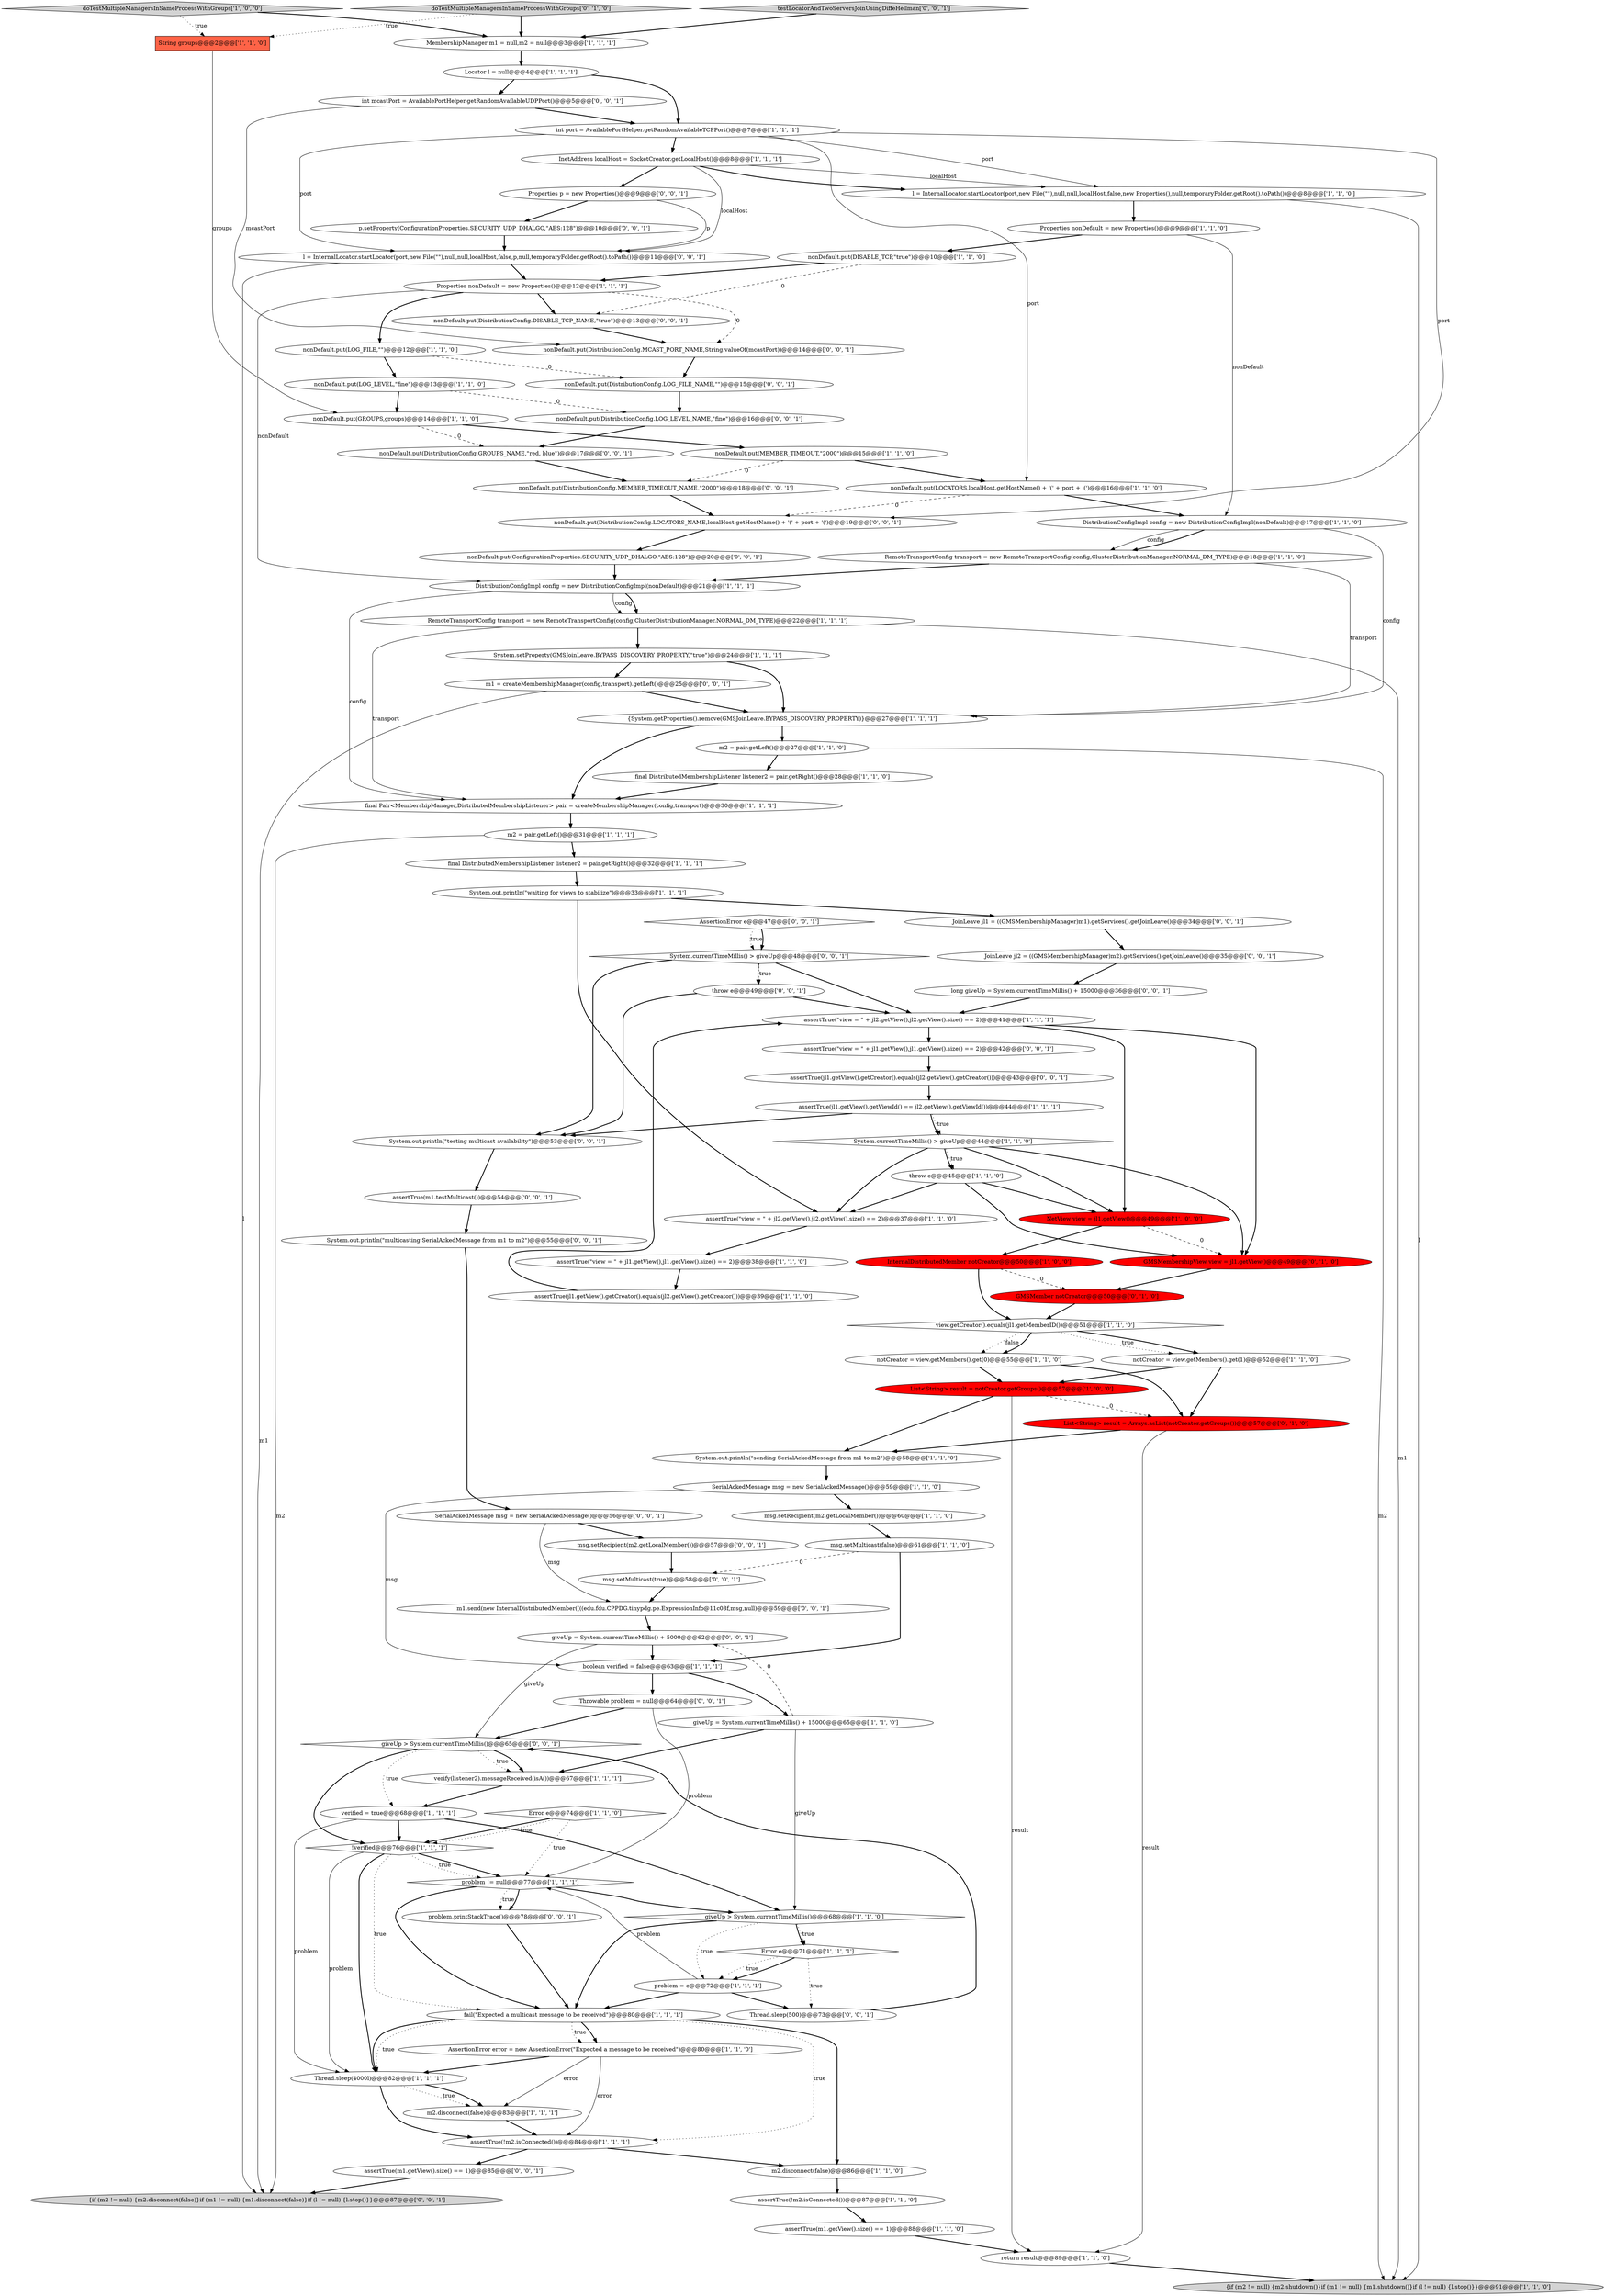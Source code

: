 digraph {
74 [style = filled, label = "JoinLeave jl1 = ((GMSMembershipManager)m1).getServices().getJoinLeave()@@@34@@@['0', '0', '1']", fillcolor = white, shape = ellipse image = "AAA0AAABBB3BBB"];
82 [style = filled, label = "nonDefault.put(DistributionConfig.MEMBER_TIMEOUT_NAME,\"2000\")@@@18@@@['0', '0', '1']", fillcolor = white, shape = ellipse image = "AAA0AAABBB3BBB"];
6 [style = filled, label = "assertTrue(!m2.isConnected())@@@87@@@['1', '1', '0']", fillcolor = white, shape = ellipse image = "AAA0AAABBB1BBB"];
46 [style = filled, label = "RemoteTransportConfig transport = new RemoteTransportConfig(config,ClusterDistributionManager.NORMAL_DM_TYPE)@@@22@@@['1', '1', '1']", fillcolor = white, shape = ellipse image = "AAA0AAABBB1BBB"];
9 [style = filled, label = "List<String> result = notCreator.getGroups()@@@57@@@['1', '0', '0']", fillcolor = red, shape = ellipse image = "AAA1AAABBB1BBB"];
32 [style = filled, label = "System.out.println(\"sending SerialAckedMessage from m1 to m2\")@@@58@@@['1', '1', '0']", fillcolor = white, shape = ellipse image = "AAA0AAABBB1BBB"];
65 [style = filled, label = "List<String> result = Arrays.asList(notCreator.getGroups())@@@57@@@['0', '1', '0']", fillcolor = red, shape = ellipse image = "AAA1AAABBB2BBB"];
93 [style = filled, label = "m1.send(new InternalDistributedMember((((edu.fdu.CPPDG.tinypdg.pe.ExpressionInfo@11c08f,msg,null)@@@59@@@['0', '0', '1']", fillcolor = white, shape = ellipse image = "AAA0AAABBB3BBB"];
66 [style = filled, label = "GMSMember notCreator@@@50@@@['0', '1', '0']", fillcolor = red, shape = ellipse image = "AAA1AAABBB2BBB"];
87 [style = filled, label = "System.currentTimeMillis() > giveUp@@@48@@@['0', '0', '1']", fillcolor = white, shape = diamond image = "AAA0AAABBB3BBB"];
77 [style = filled, label = "giveUp = System.currentTimeMillis() + 5000@@@62@@@['0', '0', '1']", fillcolor = white, shape = ellipse image = "AAA0AAABBB3BBB"];
81 [style = filled, label = "m1 = createMembershipManager(config,transport).getLeft()@@@25@@@['0', '0', '1']", fillcolor = white, shape = ellipse image = "AAA0AAABBB3BBB"];
101 [style = filled, label = "System.out.println(\"multicasting SerialAckedMessage from m1 to m2\")@@@55@@@['0', '0', '1']", fillcolor = white, shape = ellipse image = "AAA0AAABBB3BBB"];
31 [style = filled, label = "throw e@@@45@@@['1', '1', '0']", fillcolor = white, shape = ellipse image = "AAA0AAABBB1BBB"];
86 [style = filled, label = "SerialAckedMessage msg = new SerialAckedMessage()@@@56@@@['0', '0', '1']", fillcolor = white, shape = ellipse image = "AAA0AAABBB3BBB"];
1 [style = filled, label = "nonDefault.put(LOG_LEVEL,\"fine\")@@@13@@@['1', '1', '0']", fillcolor = white, shape = ellipse image = "AAA0AAABBB1BBB"];
22 [style = filled, label = "nonDefault.put(MEMBER_TIMEOUT,\"2000\")@@@15@@@['1', '1', '0']", fillcolor = white, shape = ellipse image = "AAA0AAABBB1BBB"];
44 [style = filled, label = "assertTrue(jl1.getView().getViewId() == jl2.getView().getViewId())@@@44@@@['1', '1', '1']", fillcolor = white, shape = ellipse image = "AAA0AAABBB1BBB"];
84 [style = filled, label = "throw e@@@49@@@['0', '0', '1']", fillcolor = white, shape = ellipse image = "AAA0AAABBB3BBB"];
71 [style = filled, label = "assertTrue(m1.testMulticast())@@@54@@@['0', '0', '1']", fillcolor = white, shape = ellipse image = "AAA0AAABBB3BBB"];
5 [style = filled, label = "DistributionConfigImpl config = new DistributionConfigImpl(nonDefault)@@@21@@@['1', '1', '1']", fillcolor = white, shape = ellipse image = "AAA0AAABBB1BBB"];
103 [style = filled, label = "nonDefault.put(DistributionConfig.LOG_FILE_NAME,\"\")@@@15@@@['0', '0', '1']", fillcolor = white, shape = ellipse image = "AAA0AAABBB3BBB"];
42 [style = filled, label = "final Pair<MembershipManager,DistributedMembershipListener> pair = createMembershipManager(config,transport)@@@30@@@['1', '1', '1']", fillcolor = white, shape = ellipse image = "AAA0AAABBB1BBB"];
38 [style = filled, label = "m2.disconnect(false)@@@86@@@['1', '1', '0']", fillcolor = white, shape = ellipse image = "AAA0AAABBB1BBB"];
96 [style = filled, label = "msg.setMulticast(true)@@@58@@@['0', '0', '1']", fillcolor = white, shape = ellipse image = "AAA0AAABBB3BBB"];
26 [style = filled, label = "Properties nonDefault = new Properties()@@@9@@@['1', '1', '0']", fillcolor = white, shape = ellipse image = "AAA0AAABBB1BBB"];
47 [style = filled, label = "assertTrue(jl1.getView().getCreator().equals(jl2.getView().getCreator()))@@@39@@@['1', '1', '0']", fillcolor = white, shape = ellipse image = "AAA0AAABBB1BBB"];
79 [style = filled, label = "assertTrue(m1.getView().size() == 1)@@@85@@@['0', '0', '1']", fillcolor = white, shape = ellipse image = "AAA0AAABBB3BBB"];
58 [style = filled, label = "Error e@@@74@@@['1', '1', '0']", fillcolor = white, shape = diamond image = "AAA0AAABBB1BBB"];
43 [style = filled, label = "verify(listener2).messageReceived(isA())@@@67@@@['1', '1', '1']", fillcolor = white, shape = ellipse image = "AAA0AAABBB1BBB"];
13 [style = filled, label = "{if (m2 != null) {m2.shutdown()}if (m1 != null) {m1.shutdown()}if (l != null) {l.stop()}}@@@91@@@['1', '1', '0']", fillcolor = lightgray, shape = ellipse image = "AAA0AAABBB1BBB"];
60 [style = filled, label = "assertTrue(\"view = \" + jl2.getView(),jl2.getView().size() == 2)@@@37@@@['1', '1', '0']", fillcolor = white, shape = ellipse image = "AAA0AAABBB1BBB"];
50 [style = filled, label = "nonDefault.put(LOG_FILE,\"\")@@@12@@@['1', '1', '0']", fillcolor = white, shape = ellipse image = "AAA0AAABBB1BBB"];
52 [style = filled, label = "notCreator = view.getMembers().get(0)@@@55@@@['1', '1', '0']", fillcolor = white, shape = ellipse image = "AAA0AAABBB1BBB"];
23 [style = filled, label = "return result@@@89@@@['1', '1', '0']", fillcolor = white, shape = ellipse image = "AAA0AAABBB1BBB"];
36 [style = filled, label = "msg.setRecipient(m2.getLocalMember())@@@60@@@['1', '1', '0']", fillcolor = white, shape = ellipse image = "AAA0AAABBB1BBB"];
68 [style = filled, label = "int mcastPort = AvailablePortHelper.getRandomAvailableUDPPort()@@@5@@@['0', '0', '1']", fillcolor = white, shape = ellipse image = "AAA0AAABBB3BBB"];
99 [style = filled, label = "AssertionError e@@@47@@@['0', '0', '1']", fillcolor = white, shape = diamond image = "AAA0AAABBB3BBB"];
59 [style = filled, label = "String groups@@@2@@@['1', '1', '0']", fillcolor = tomato, shape = box image = "AAA0AAABBB1BBB"];
10 [style = filled, label = "int port = AvailablePortHelper.getRandomAvailableTCPPort()@@@7@@@['1', '1', '1']", fillcolor = white, shape = ellipse image = "AAA0AAABBB1BBB"];
4 [style = filled, label = "System.setProperty(GMSJoinLeave.BYPASS_DISCOVERY_PROPERTY,\"true\")@@@24@@@['1', '1', '1']", fillcolor = white, shape = ellipse image = "AAA0AAABBB1BBB"];
28 [style = filled, label = "giveUp = System.currentTimeMillis() + 15000@@@65@@@['1', '1', '0']", fillcolor = white, shape = ellipse image = "AAA0AAABBB1BBB"];
102 [style = filled, label = "l = InternalLocator.startLocator(port,new File(\"\"),null,null,localHost,false,p,null,temporaryFolder.getRoot().toPath())@@@11@@@['0', '0', '1']", fillcolor = white, shape = ellipse image = "AAA0AAABBB3BBB"];
45 [style = filled, label = "InetAddress localHost = SocketCreator.getLocalHost()@@@8@@@['1', '1', '1']", fillcolor = white, shape = ellipse image = "AAA0AAABBB1BBB"];
67 [style = filled, label = "doTestMultipleManagersInSameProcessWithGroups['0', '1', '0']", fillcolor = lightgray, shape = diamond image = "AAA0AAABBB2BBB"];
69 [style = filled, label = "nonDefault.put(DistributionConfig.DISABLE_TCP_NAME,\"true\")@@@13@@@['0', '0', '1']", fillcolor = white, shape = ellipse image = "AAA0AAABBB3BBB"];
14 [style = filled, label = "assertTrue(\"view = \" + jl1.getView(),jl1.getView().size() == 2)@@@38@@@['1', '1', '0']", fillcolor = white, shape = ellipse image = "AAA0AAABBB1BBB"];
3 [style = filled, label = "m2 = pair.getLeft()@@@31@@@['1', '1', '1']", fillcolor = white, shape = ellipse image = "AAA0AAABBB1BBB"];
61 [style = filled, label = "problem = e@@@72@@@['1', '1', '1']", fillcolor = white, shape = ellipse image = "AAA0AAABBB1BBB"];
19 [style = filled, label = "nonDefault.put(DISABLE_TCP,\"true\")@@@10@@@['1', '1', '0']", fillcolor = white, shape = ellipse image = "AAA0AAABBB1BBB"];
97 [style = filled, label = "problem.printStackTrace()@@@78@@@['0', '0', '1']", fillcolor = white, shape = ellipse image = "AAA0AAABBB3BBB"];
55 [style = filled, label = "Properties nonDefault = new Properties()@@@12@@@['1', '1', '1']", fillcolor = white, shape = ellipse image = "AAA0AAABBB1BBB"];
63 [style = filled, label = "assertTrue(!m2.isConnected())@@@84@@@['1', '1', '1']", fillcolor = white, shape = ellipse image = "AAA0AAABBB1BBB"];
94 [style = filled, label = "long giveUp = System.currentTimeMillis() + 15000@@@36@@@['0', '0', '1']", fillcolor = white, shape = ellipse image = "AAA0AAABBB3BBB"];
27 [style = filled, label = "msg.setMulticast(false)@@@61@@@['1', '1', '0']", fillcolor = white, shape = ellipse image = "AAA0AAABBB1BBB"];
51 [style = filled, label = "AssertionError error = new AssertionError(\"Expected a message to be received\")@@@80@@@['1', '1', '0']", fillcolor = white, shape = ellipse image = "AAA0AAABBB1BBB"];
92 [style = filled, label = "Throwable problem = null@@@64@@@['0', '0', '1']", fillcolor = white, shape = ellipse image = "AAA0AAABBB3BBB"];
78 [style = filled, label = "nonDefault.put(ConfigurationProperties.SECURITY_UDP_DHALGO,\"AES:128\")@@@20@@@['0', '0', '1']", fillcolor = white, shape = ellipse image = "AAA0AAABBB3BBB"];
37 [style = filled, label = "MembershipManager m1 = null,m2 = null@@@3@@@['1', '1', '1']", fillcolor = white, shape = ellipse image = "AAA0AAABBB1BBB"];
2 [style = filled, label = "fail(\"Expected a multicast message to be received\")@@@80@@@['1', '1', '1']", fillcolor = white, shape = ellipse image = "AAA0AAABBB1BBB"];
30 [style = filled, label = "!verified@@@76@@@['1', '1', '1']", fillcolor = white, shape = diamond image = "AAA0AAABBB1BBB"];
8 [style = filled, label = "doTestMultipleManagersInSameProcessWithGroups['1', '0', '0']", fillcolor = lightgray, shape = diamond image = "AAA0AAABBB1BBB"];
39 [style = filled, label = "l = InternalLocator.startLocator(port,new File(\"\"),null,null,localHost,false,new Properties(),null,temporaryFolder.getRoot().toPath())@@@8@@@['1', '1', '0']", fillcolor = white, shape = ellipse image = "AAA0AAABBB1BBB"];
18 [style = filled, label = "System.currentTimeMillis() > giveUp@@@44@@@['1', '1', '0']", fillcolor = white, shape = diamond image = "AAA0AAABBB1BBB"];
88 [style = filled, label = "{if (m2 != null) {m2.disconnect(false)}if (m1 != null) {m1.disconnect(false)}if (l != null) {l.stop()}}@@@87@@@['0', '0', '1']", fillcolor = lightgray, shape = ellipse image = "AAA0AAABBB3BBB"];
62 [style = filled, label = "{System.getProperties().remove(GMSJoinLeave.BYPASS_DISCOVERY_PROPERTY)}@@@27@@@['1', '1', '1']", fillcolor = white, shape = ellipse image = "AAA0AAABBB1BBB"];
73 [style = filled, label = "Properties p = new Properties()@@@9@@@['0', '0', '1']", fillcolor = white, shape = ellipse image = "AAA0AAABBB3BBB"];
70 [style = filled, label = "Thread.sleep(500)@@@73@@@['0', '0', '1']", fillcolor = white, shape = ellipse image = "AAA0AAABBB3BBB"];
34 [style = filled, label = "final DistributedMembershipListener listener2 = pair.getRight()@@@28@@@['1', '1', '0']", fillcolor = white, shape = ellipse image = "AAA0AAABBB1BBB"];
100 [style = filled, label = "assertTrue(jl1.getView().getCreator().equals(jl2.getView().getCreator()))@@@43@@@['0', '0', '1']", fillcolor = white, shape = ellipse image = "AAA0AAABBB3BBB"];
49 [style = filled, label = "assertTrue(\"view = \" + jl2.getView(),jl2.getView().size() == 2)@@@41@@@['1', '1', '1']", fillcolor = white, shape = ellipse image = "AAA0AAABBB1BBB"];
95 [style = filled, label = "nonDefault.put(DistributionConfig.MCAST_PORT_NAME,String.valueOf(mcastPort))@@@14@@@['0', '0', '1']", fillcolor = white, shape = ellipse image = "AAA0AAABBB3BBB"];
64 [style = filled, label = "GMSMembershipView view = jl1.getView()@@@49@@@['0', '1', '0']", fillcolor = red, shape = ellipse image = "AAA1AAABBB2BBB"];
54 [style = filled, label = "assertTrue(m1.getView().size() == 1)@@@88@@@['1', '1', '0']", fillcolor = white, shape = ellipse image = "AAA0AAABBB1BBB"];
76 [style = filled, label = "p.setProperty(ConfigurationProperties.SECURITY_UDP_DHALGO,\"AES:128\")@@@10@@@['0', '0', '1']", fillcolor = white, shape = ellipse image = "AAA0AAABBB3BBB"];
80 [style = filled, label = "System.out.println(\"testing multicast availability\")@@@53@@@['0', '0', '1']", fillcolor = white, shape = ellipse image = "AAA0AAABBB3BBB"];
57 [style = filled, label = "SerialAckedMessage msg = new SerialAckedMessage()@@@59@@@['1', '1', '0']", fillcolor = white, shape = ellipse image = "AAA0AAABBB1BBB"];
35 [style = filled, label = "view.getCreator().equals(jl1.getMemberID())@@@51@@@['1', '1', '0']", fillcolor = white, shape = diamond image = "AAA0AAABBB1BBB"];
75 [style = filled, label = "nonDefault.put(DistributionConfig.GROUPS_NAME,\"red, blue\")@@@17@@@['0', '0', '1']", fillcolor = white, shape = ellipse image = "AAA0AAABBB3BBB"];
40 [style = filled, label = "InternalDistributedMember notCreator@@@50@@@['1', '0', '0']", fillcolor = red, shape = ellipse image = "AAA1AAABBB1BBB"];
72 [style = filled, label = "JoinLeave jl2 = ((GMSMembershipManager)m2).getServices().getJoinLeave()@@@35@@@['0', '0', '1']", fillcolor = white, shape = ellipse image = "AAA0AAABBB3BBB"];
53 [style = filled, label = "nonDefault.put(LOCATORS,localHost.getHostName() + '(' + port + '(')@@@16@@@['1', '1', '0']", fillcolor = white, shape = ellipse image = "AAA0AAABBB1BBB"];
24 [style = filled, label = "final DistributedMembershipListener listener2 = pair.getRight()@@@32@@@['1', '1', '1']", fillcolor = white, shape = ellipse image = "AAA0AAABBB1BBB"];
83 [style = filled, label = "assertTrue(\"view = \" + jl1.getView(),jl1.getView().size() == 2)@@@42@@@['0', '0', '1']", fillcolor = white, shape = ellipse image = "AAA0AAABBB3BBB"];
20 [style = filled, label = "System.out.println(\"waiting for views to stabilize\")@@@33@@@['1', '1', '1']", fillcolor = white, shape = ellipse image = "AAA0AAABBB1BBB"];
29 [style = filled, label = "NetView view = jl1.getView()@@@49@@@['1', '0', '0']", fillcolor = red, shape = ellipse image = "AAA1AAABBB1BBB"];
56 [style = filled, label = "nonDefault.put(GROUPS,groups)@@@14@@@['1', '1', '0']", fillcolor = white, shape = ellipse image = "AAA0AAABBB1BBB"];
33 [style = filled, label = "DistributionConfigImpl config = new DistributionConfigImpl(nonDefault)@@@17@@@['1', '1', '0']", fillcolor = white, shape = ellipse image = "AAA0AAABBB1BBB"];
7 [style = filled, label = "Error e@@@71@@@['1', '1', '1']", fillcolor = white, shape = diamond image = "AAA0AAABBB1BBB"];
25 [style = filled, label = "m2.disconnect(false)@@@83@@@['1', '1', '1']", fillcolor = white, shape = ellipse image = "AAA0AAABBB1BBB"];
90 [style = filled, label = "giveUp > System.currentTimeMillis()@@@65@@@['0', '0', '1']", fillcolor = white, shape = diamond image = "AAA0AAABBB3BBB"];
12 [style = filled, label = "RemoteTransportConfig transport = new RemoteTransportConfig(config,ClusterDistributionManager.NORMAL_DM_TYPE)@@@18@@@['1', '1', '0']", fillcolor = white, shape = ellipse image = "AAA0AAABBB1BBB"];
15 [style = filled, label = "notCreator = view.getMembers().get(1)@@@52@@@['1', '1', '0']", fillcolor = white, shape = ellipse image = "AAA0AAABBB1BBB"];
17 [style = filled, label = "problem != null@@@77@@@['1', '1', '1']", fillcolor = white, shape = diamond image = "AAA0AAABBB1BBB"];
91 [style = filled, label = "msg.setRecipient(m2.getLocalMember())@@@57@@@['0', '0', '1']", fillcolor = white, shape = ellipse image = "AAA0AAABBB3BBB"];
85 [style = filled, label = "nonDefault.put(DistributionConfig.LOCATORS_NAME,localHost.getHostName() + '(' + port + '(')@@@19@@@['0', '0', '1']", fillcolor = white, shape = ellipse image = "AAA0AAABBB3BBB"];
89 [style = filled, label = "testLocatorAndTwoServersJoinUsingDiffeHellman['0', '0', '1']", fillcolor = lightgray, shape = diamond image = "AAA0AAABBB3BBB"];
98 [style = filled, label = "nonDefault.put(DistributionConfig.LOG_LEVEL_NAME,\"fine\")@@@16@@@['0', '0', '1']", fillcolor = white, shape = ellipse image = "AAA0AAABBB3BBB"];
48 [style = filled, label = "Thread.sleep(4000l)@@@82@@@['1', '1', '1']", fillcolor = white, shape = ellipse image = "AAA0AAABBB1BBB"];
0 [style = filled, label = "giveUp > System.currentTimeMillis()@@@68@@@['1', '1', '0']", fillcolor = white, shape = diamond image = "AAA0AAABBB1BBB"];
21 [style = filled, label = "m2 = pair.getLeft()@@@27@@@['1', '1', '0']", fillcolor = white, shape = ellipse image = "AAA0AAABBB1BBB"];
16 [style = filled, label = "Locator l = null@@@4@@@['1', '1', '1']", fillcolor = white, shape = ellipse image = "AAA0AAABBB1BBB"];
11 [style = filled, label = "verified = true@@@68@@@['1', '1', '1']", fillcolor = white, shape = ellipse image = "AAA0AAABBB1BBB"];
41 [style = filled, label = "boolean verified = false@@@63@@@['1', '1', '1']", fillcolor = white, shape = ellipse image = "AAA0AAABBB1BBB"];
97->2 [style = bold, label=""];
86->93 [style = solid, label="msg"];
68->10 [style = bold, label=""];
12->62 [style = solid, label="transport"];
51->63 [style = solid, label="error"];
19->55 [style = bold, label=""];
12->5 [style = bold, label=""];
10->53 [style = solid, label="port"];
3->24 [style = bold, label=""];
18->64 [style = bold, label=""];
77->90 [style = solid, label="giveUp"];
2->51 [style = bold, label=""];
74->72 [style = bold, label=""];
49->83 [style = bold, label=""];
91->96 [style = bold, label=""];
58->30 [style = bold, label=""];
85->78 [style = bold, label=""];
10->102 [style = solid, label="port"];
5->42 [style = solid, label="config"];
4->62 [style = bold, label=""];
35->52 [style = dotted, label="false"];
102->88 [style = solid, label="l"];
82->85 [style = bold, label=""];
41->28 [style = bold, label=""];
30->2 [style = dotted, label="true"];
47->49 [style = bold, label=""];
25->63 [style = bold, label=""];
9->23 [style = solid, label="result"];
71->101 [style = bold, label=""];
92->90 [style = bold, label=""];
20->60 [style = bold, label=""];
51->48 [style = bold, label=""];
35->15 [style = dotted, label="true"];
28->43 [style = bold, label=""];
62->42 [style = bold, label=""];
23->13 [style = bold, label=""];
53->85 [style = dashed, label="0"];
2->48 [style = dotted, label="true"];
31->60 [style = bold, label=""];
48->25 [style = dotted, label="true"];
19->69 [style = dashed, label="0"];
42->3 [style = bold, label=""];
44->18 [style = bold, label=""];
33->12 [style = solid, label="config"];
5->46 [style = solid, label="config"];
63->38 [style = bold, label=""];
73->76 [style = bold, label=""];
79->88 [style = bold, label=""];
10->39 [style = solid, label="port"];
100->44 [style = bold, label=""];
28->0 [style = solid, label="giveUp"];
0->7 [style = dotted, label="true"];
39->13 [style = solid, label="l"];
51->25 [style = solid, label="error"];
45->102 [style = solid, label="localHost"];
18->31 [style = bold, label=""];
49->64 [style = bold, label=""];
22->82 [style = dashed, label="0"];
73->102 [style = solid, label="p"];
52->9 [style = bold, label=""];
6->54 [style = bold, label=""];
87->49 [style = bold, label=""];
9->32 [style = bold, label=""];
52->65 [style = bold, label=""];
9->65 [style = dashed, label="0"];
31->29 [style = bold, label=""];
34->42 [style = bold, label=""];
46->42 [style = solid, label="transport"];
66->35 [style = bold, label=""];
39->26 [style = bold, label=""];
89->37 [style = bold, label=""];
35->52 [style = bold, label=""];
38->6 [style = bold, label=""];
0->7 [style = bold, label=""];
43->11 [style = bold, label=""];
24->20 [style = bold, label=""];
21->13 [style = solid, label="m2"];
67->59 [style = dotted, label="true"];
99->87 [style = dotted, label="true"];
90->43 [style = bold, label=""];
7->61 [style = dotted, label="true"];
17->2 [style = bold, label=""];
46->4 [style = bold, label=""];
59->56 [style = solid, label="groups"];
50->103 [style = dashed, label="0"];
15->9 [style = bold, label=""];
10->45 [style = bold, label=""];
45->73 [style = bold, label=""];
2->51 [style = dotted, label="true"];
65->23 [style = solid, label="result"];
64->66 [style = bold, label=""];
95->103 [style = bold, label=""];
53->33 [style = bold, label=""];
90->30 [style = bold, label=""];
44->18 [style = dotted, label="true"];
61->2 [style = bold, label=""];
29->40 [style = bold, label=""];
101->86 [style = bold, label=""];
1->56 [style = bold, label=""];
20->74 [style = bold, label=""];
61->70 [style = bold, label=""];
81->62 [style = bold, label=""];
75->82 [style = bold, label=""];
81->88 [style = solid, label="m1"];
44->80 [style = bold, label=""];
37->16 [style = bold, label=""];
11->30 [style = bold, label=""];
103->98 [style = bold, label=""];
86->91 [style = bold, label=""];
7->70 [style = dotted, label="true"];
28->77 [style = dashed, label="0"];
94->49 [style = bold, label=""];
2->48 [style = bold, label=""];
40->66 [style = dashed, label="0"];
11->48 [style = solid, label="problem"];
40->35 [style = bold, label=""];
30->17 [style = bold, label=""];
93->77 [style = bold, label=""];
63->79 [style = bold, label=""];
35->15 [style = bold, label=""];
87->84 [style = bold, label=""];
2->63 [style = dotted, label="true"];
46->13 [style = solid, label="m1"];
55->69 [style = bold, label=""];
102->55 [style = bold, label=""];
57->41 [style = solid, label="msg"];
33->62 [style = solid, label="config"];
21->34 [style = bold, label=""];
84->80 [style = bold, label=""];
18->60 [style = bold, label=""];
32->57 [style = bold, label=""];
33->12 [style = bold, label=""];
26->19 [style = bold, label=""];
16->68 [style = bold, label=""];
98->75 [style = bold, label=""];
1->98 [style = dashed, label="0"];
83->100 [style = bold, label=""];
58->17 [style = dotted, label="true"];
17->0 [style = bold, label=""];
60->14 [style = bold, label=""];
84->49 [style = bold, label=""];
55->5 [style = solid, label="nonDefault"];
76->102 [style = bold, label=""];
41->92 [style = bold, label=""];
14->47 [style = bold, label=""];
87->84 [style = dotted, label="true"];
30->48 [style = solid, label="problem"];
55->50 [style = bold, label=""];
8->37 [style = bold, label=""];
30->17 [style = dotted, label="true"];
10->85 [style = solid, label="port"];
90->43 [style = dotted, label="true"];
45->39 [style = bold, label=""];
54->23 [style = bold, label=""];
99->87 [style = bold, label=""];
49->29 [style = bold, label=""];
17->97 [style = dotted, label="true"];
90->11 [style = dotted, label="true"];
3->88 [style = solid, label="m2"];
58->30 [style = dotted, label="true"];
16->10 [style = bold, label=""];
80->71 [style = bold, label=""];
77->41 [style = bold, label=""];
0->2 [style = bold, label=""];
61->17 [style = solid, label="problem"];
4->81 [style = bold, label=""];
0->61 [style = dotted, label="true"];
27->96 [style = dashed, label="0"];
8->59 [style = dotted, label="true"];
2->38 [style = bold, label=""];
92->17 [style = solid, label="problem"];
18->29 [style = bold, label=""];
11->0 [style = bold, label=""];
22->53 [style = bold, label=""];
36->27 [style = bold, label=""];
69->95 [style = bold, label=""];
45->39 [style = solid, label="localHost"];
50->1 [style = bold, label=""];
78->5 [style = bold, label=""];
27->41 [style = bold, label=""];
68->95 [style = solid, label="mcastPort"];
57->36 [style = bold, label=""];
48->25 [style = bold, label=""];
56->22 [style = bold, label=""];
87->80 [style = bold, label=""];
48->63 [style = bold, label=""];
96->93 [style = bold, label=""];
31->64 [style = bold, label=""];
17->97 [style = bold, label=""];
67->37 [style = bold, label=""];
56->75 [style = dashed, label="0"];
7->61 [style = bold, label=""];
15->65 [style = bold, label=""];
30->48 [style = bold, label=""];
18->31 [style = dotted, label="true"];
26->33 [style = solid, label="nonDefault"];
5->46 [style = bold, label=""];
70->90 [style = bold, label=""];
29->64 [style = dashed, label="0"];
55->95 [style = dashed, label="0"];
72->94 [style = bold, label=""];
62->21 [style = bold, label=""];
65->32 [style = bold, label=""];
}
